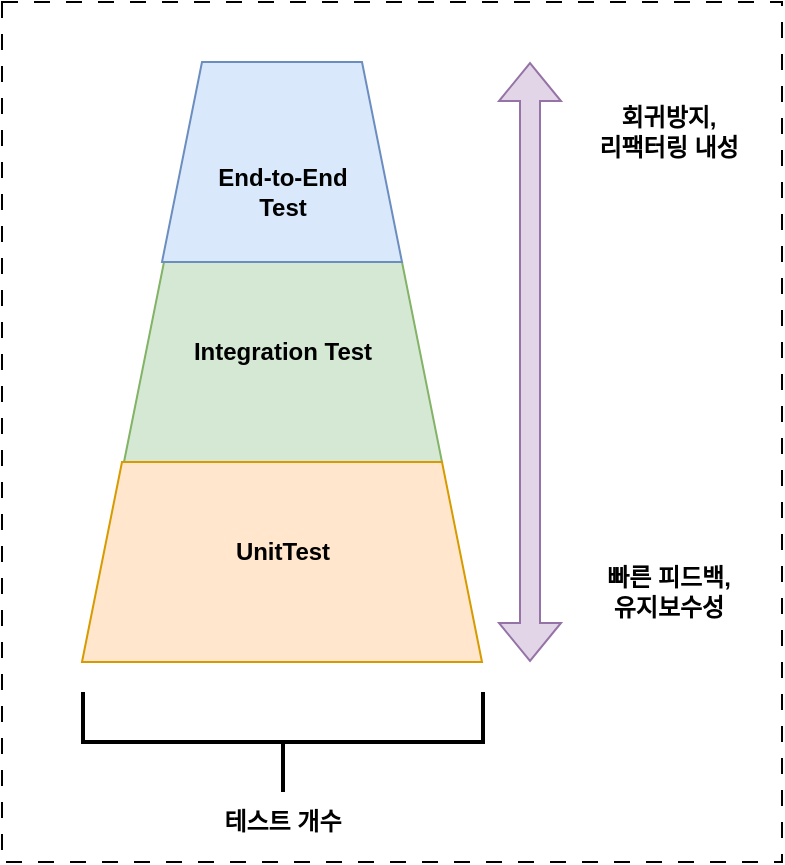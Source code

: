 <mxfile version="23.0.2" type="device">
  <diagram name="페이지-1" id="9tkFuRPD4fjcHyK1D2w8">
    <mxGraphModel dx="1434" dy="784" grid="1" gridSize="10" guides="1" tooltips="1" connect="1" arrows="1" fold="1" page="1" pageScale="1" pageWidth="827" pageHeight="1169" math="0" shadow="0">
      <root>
        <mxCell id="0" />
        <mxCell id="1" parent="0" />
        <mxCell id="n5sJCqRmYKdPtLP_M0mO-22" value="" style="rounded=0;whiteSpace=wrap;html=1;fillColor=none;dashed=1;dashPattern=8 8;" parent="1" vertex="1">
          <mxGeometry x="80" y="190" width="390" height="430" as="geometry" />
        </mxCell>
        <mxCell id="n5sJCqRmYKdPtLP_M0mO-9" value="" style="shape=trapezoid;perimeter=trapezoidPerimeter;whiteSpace=wrap;html=1;fixedSize=1;fillColor=#d5e8d4;strokeColor=#82b366;" parent="1" vertex="1">
          <mxGeometry x="141" y="320" width="159" height="100" as="geometry" />
        </mxCell>
        <mxCell id="n5sJCqRmYKdPtLP_M0mO-12" value="" style="shape=trapezoid;perimeter=trapezoidPerimeter;whiteSpace=wrap;html=1;fixedSize=1;fillColor=#ffe6cc;strokeColor=#d79b00;" parent="1" vertex="1">
          <mxGeometry x="120" y="420" width="200" height="100" as="geometry" />
        </mxCell>
        <mxCell id="n5sJCqRmYKdPtLP_M0mO-13" value="" style="shape=trapezoid;perimeter=trapezoidPerimeter;whiteSpace=wrap;html=1;fixedSize=1;fillColor=#dae8fc;strokeColor=#6c8ebf;" parent="1" vertex="1">
          <mxGeometry x="160" y="220" width="120" height="100" as="geometry" />
        </mxCell>
        <mxCell id="n5sJCqRmYKdPtLP_M0mO-4" value="End-to-End Test" style="text;html=1;strokeColor=none;fillColor=none;align=center;verticalAlign=middle;whiteSpace=wrap;rounded=0;fontStyle=1" parent="1" vertex="1">
          <mxGeometry x="173.75" y="270" width="92.5" height="30" as="geometry" />
        </mxCell>
        <mxCell id="n5sJCqRmYKdPtLP_M0mO-5" value="Integration Test" style="text;html=1;strokeColor=none;fillColor=none;align=center;verticalAlign=middle;whiteSpace=wrap;rounded=0;fontStyle=1" parent="1" vertex="1">
          <mxGeometry x="173.75" y="350" width="92.5" height="30" as="geometry" />
        </mxCell>
        <mxCell id="n5sJCqRmYKdPtLP_M0mO-6" value="UnitTest" style="text;html=1;strokeColor=none;fillColor=none;align=center;verticalAlign=middle;whiteSpace=wrap;rounded=0;fontStyle=1" parent="1" vertex="1">
          <mxGeometry x="173.75" y="450" width="92.5" height="30" as="geometry" />
        </mxCell>
        <mxCell id="n5sJCqRmYKdPtLP_M0mO-14" value="" style="shape=flexArrow;endArrow=classic;startArrow=classic;html=1;rounded=0;fillColor=#e1d5e7;strokeColor=#9673a6;" parent="1" edge="1">
          <mxGeometry width="100" height="100" relative="1" as="geometry">
            <mxPoint x="344" y="520" as="sourcePoint" />
            <mxPoint x="344" y="220" as="targetPoint" />
          </mxGeometry>
        </mxCell>
        <mxCell id="n5sJCqRmYKdPtLP_M0mO-15" value="" style="strokeWidth=2;html=1;shape=mxgraph.flowchart.annotation_2;align=left;labelPosition=right;pointerEvents=1;rotation=-90;" parent="1" vertex="1">
          <mxGeometry x="195.5" y="460" width="50" height="200" as="geometry" />
        </mxCell>
        <mxCell id="n5sJCqRmYKdPtLP_M0mO-17" value="테스트 개수" style="text;html=1;strokeColor=none;fillColor=none;align=center;verticalAlign=middle;whiteSpace=wrap;rounded=0;fontStyle=1" parent="1" vertex="1">
          <mxGeometry x="173.75" y="585" width="92.5" height="30" as="geometry" />
        </mxCell>
        <mxCell id="n5sJCqRmYKdPtLP_M0mO-18" value="회귀방지,&lt;br&gt;리팩터링 내성" style="text;html=1;strokeColor=none;fillColor=none;align=center;verticalAlign=middle;whiteSpace=wrap;rounded=0;fontStyle=1" parent="1" vertex="1">
          <mxGeometry x="367" y="240" width="92.5" height="30" as="geometry" />
        </mxCell>
        <mxCell id="n5sJCqRmYKdPtLP_M0mO-19" value="빠른 피드백,&lt;br&gt;유지보수성" style="text;html=1;strokeColor=none;fillColor=none;align=center;verticalAlign=middle;whiteSpace=wrap;rounded=0;fontStyle=1" parent="1" vertex="1">
          <mxGeometry x="367" y="470" width="92.5" height="30" as="geometry" />
        </mxCell>
      </root>
    </mxGraphModel>
  </diagram>
</mxfile>
